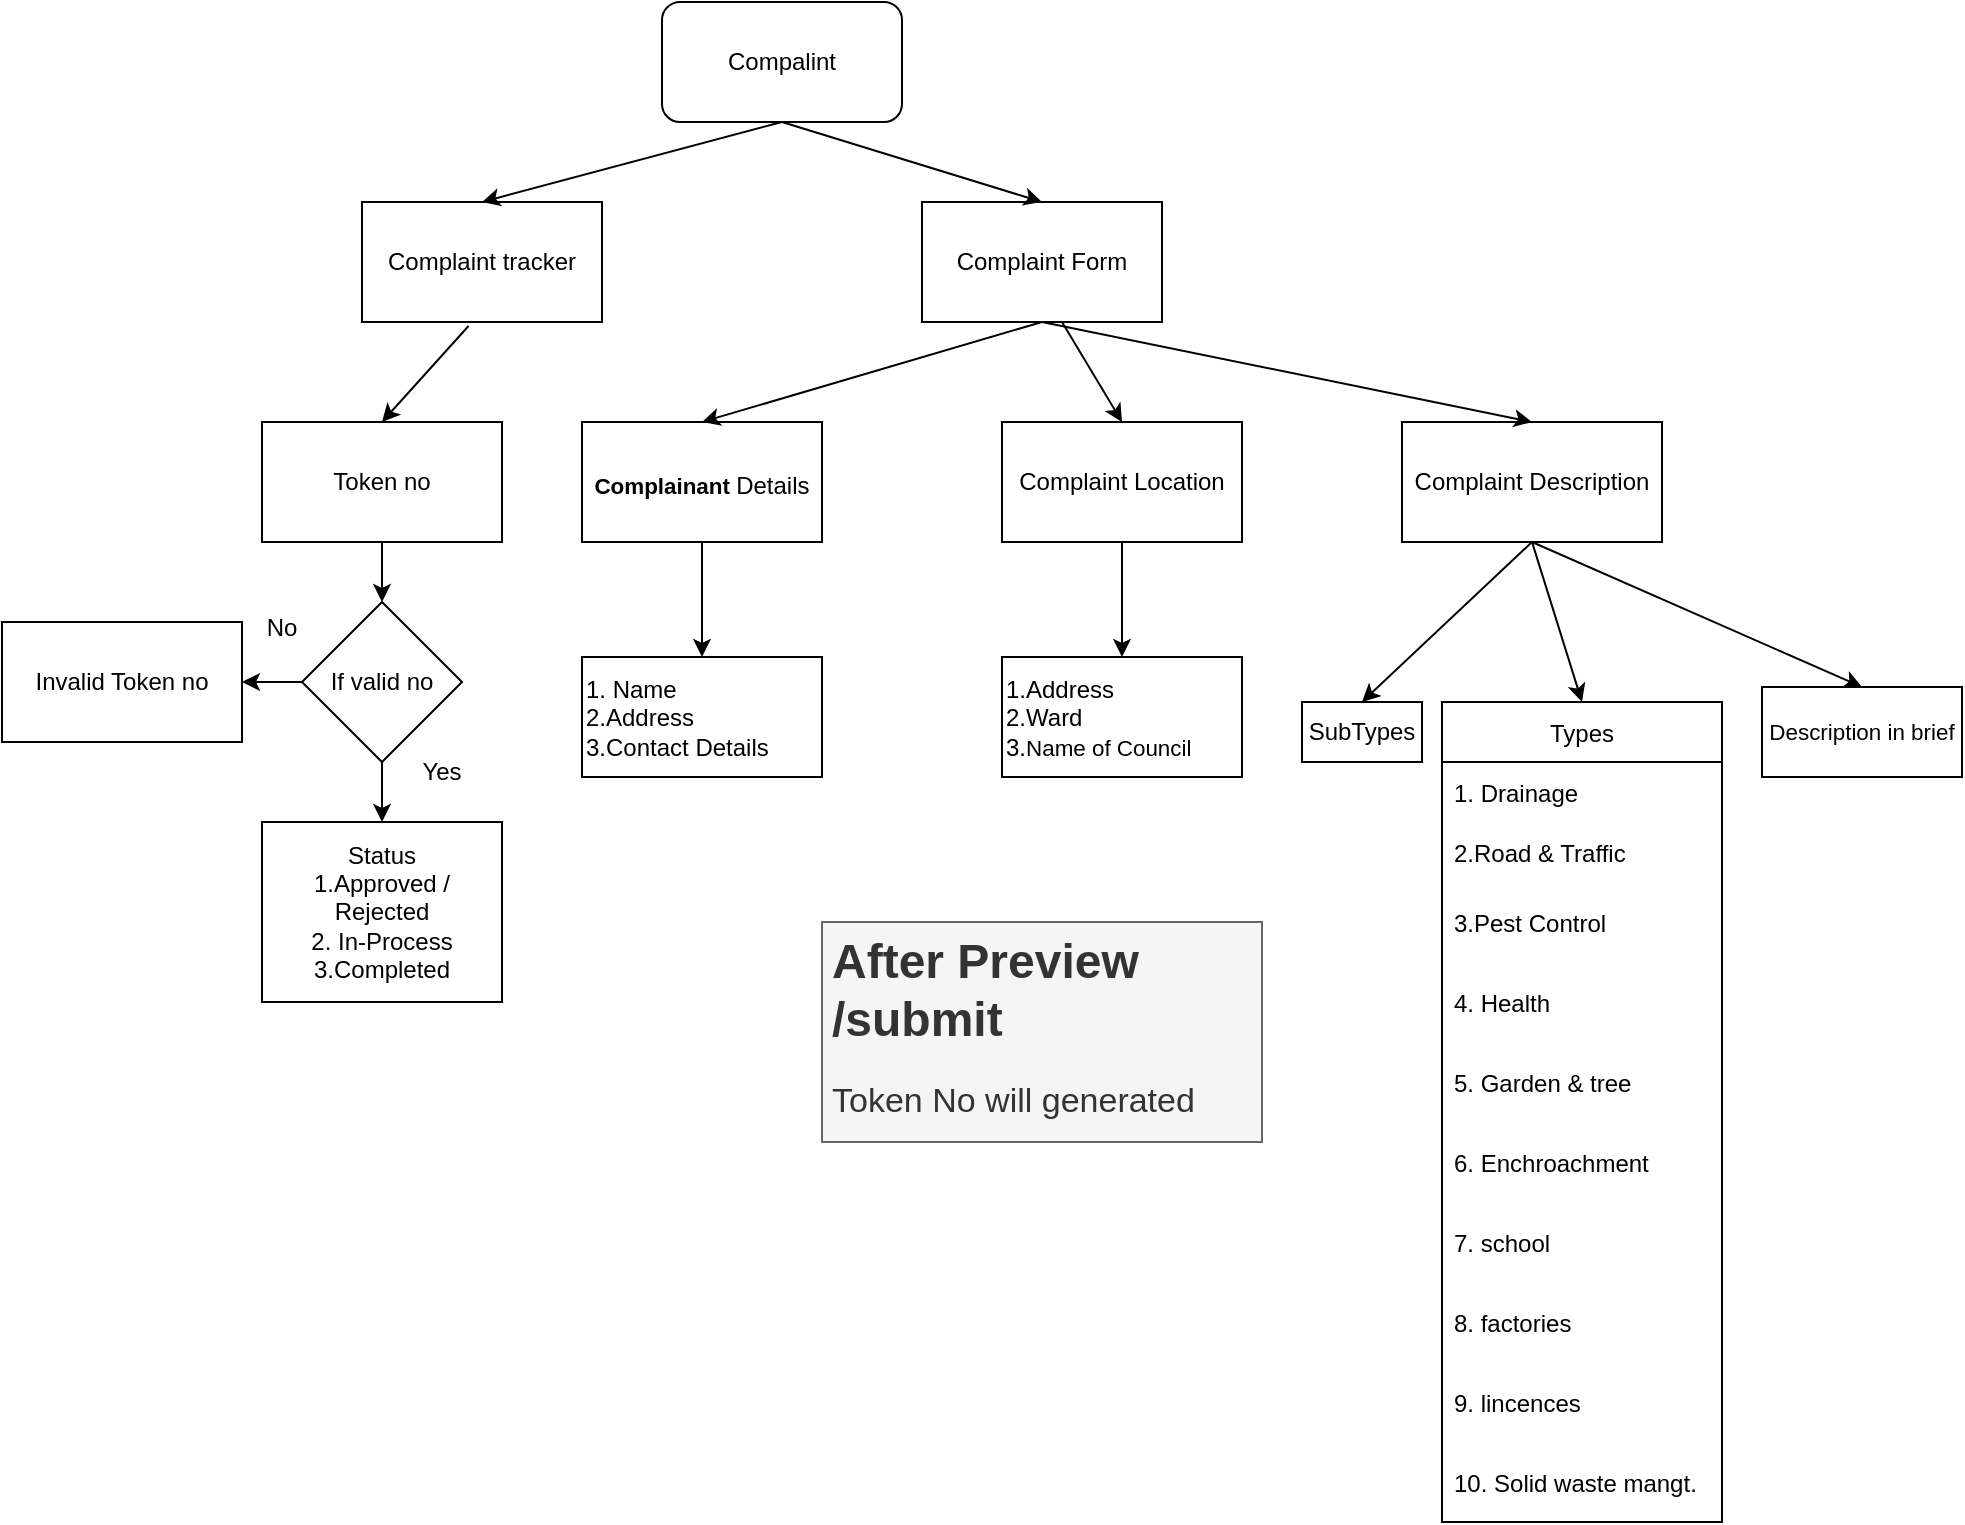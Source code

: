 <mxfile version="16.2.4" type="device"><diagram id="OJJQ9zHdg6bROPJh1Y3Q" name="Page-1"><mxGraphModel dx="2153" dy="727" grid="1" gridSize="10" guides="1" tooltips="1" connect="1" arrows="1" fold="1" page="1" pageScale="1" pageWidth="850" pageHeight="1100" math="0" shadow="0"><root><mxCell id="0"/><mxCell id="1" parent="0"/><mxCell id="NxOnGM3r91kzKehI25Fd-3" value="Compalint" style="rounded=1;whiteSpace=wrap;html=1;" parent="1" vertex="1"><mxGeometry x="280" y="20" width="120" height="60" as="geometry"/></mxCell><mxCell id="C28DSRKv_pf1VqqZ8Syv-1" value="Complaint Form" style="rounded=0;whiteSpace=wrap;html=1;" vertex="1" parent="1"><mxGeometry x="410" y="120" width="120" height="60" as="geometry"/></mxCell><mxCell id="C28DSRKv_pf1VqqZ8Syv-2" value="" style="endArrow=classic;html=1;rounded=0;exitX=0.5;exitY=1;exitDx=0;exitDy=0;entryX=0.5;entryY=0;entryDx=0;entryDy=0;" edge="1" parent="1" source="NxOnGM3r91kzKehI25Fd-3" target="C28DSRKv_pf1VqqZ8Syv-1"><mxGeometry width="50" height="50" relative="1" as="geometry"><mxPoint x="380" y="250" as="sourcePoint"/><mxPoint x="430" y="200" as="targetPoint"/></mxGeometry></mxCell><mxCell id="C28DSRKv_pf1VqqZ8Syv-3" value="Complaint Description" style="rounded=0;whiteSpace=wrap;html=1;" vertex="1" parent="1"><mxGeometry x="650" y="230" width="130" height="60" as="geometry"/></mxCell><mxCell id="C28DSRKv_pf1VqqZ8Syv-46" value="" style="edgeStyle=orthogonalEdgeStyle;rounded=0;orthogonalLoop=1;jettySize=auto;html=1;" edge="1" parent="1" source="C28DSRKv_pf1VqqZ8Syv-4" target="C28DSRKv_pf1VqqZ8Syv-45"><mxGeometry relative="1" as="geometry"/></mxCell><mxCell id="C28DSRKv_pf1VqqZ8Syv-4" value="Complaint Location" style="rounded=0;whiteSpace=wrap;html=1;" vertex="1" parent="1"><mxGeometry x="450" y="230" width="120" height="60" as="geometry"/></mxCell><mxCell id="C28DSRKv_pf1VqqZ8Syv-48" value="" style="edgeStyle=orthogonalEdgeStyle;rounded=0;orthogonalLoop=1;jettySize=auto;html=1;" edge="1" parent="1" source="C28DSRKv_pf1VqqZ8Syv-5" target="C28DSRKv_pf1VqqZ8Syv-47"><mxGeometry relative="1" as="geometry"/></mxCell><mxCell id="C28DSRKv_pf1VqqZ8Syv-5" value="&lt;b style=&quot;font-family: &amp;#34;arial&amp;#34; , &amp;#34;helvetica&amp;#34; , sans-serif ; font-size: 16px ; background-color: rgb(255 , 255 , 255)&quot;&gt;&lt;b&gt;&lt;b&gt;&lt;span class=&quot;txt&quot; style=&quot;font-weight: normal ; font-size: 0.7em ; font-family: &amp;#34;arial&amp;#34; , &amp;#34;helvetica&amp;#34; , sans-serif , &amp;#34;times new roman&amp;#34;&quot;&gt;&lt;b&gt;Complainant&amp;nbsp;&lt;/b&gt;&lt;/span&gt;&lt;/b&gt;&lt;/b&gt;&lt;/b&gt;Details" style="rounded=0;whiteSpace=wrap;html=1;" vertex="1" parent="1"><mxGeometry x="240" y="230" width="120" height="60" as="geometry"/></mxCell><mxCell id="C28DSRKv_pf1VqqZ8Syv-6" value="" style="endArrow=classic;html=1;rounded=0;exitX=0.5;exitY=1;exitDx=0;exitDy=0;entryX=0.5;entryY=0;entryDx=0;entryDy=0;" edge="1" parent="1" source="C28DSRKv_pf1VqqZ8Syv-1" target="C28DSRKv_pf1VqqZ8Syv-5"><mxGeometry width="50" height="50" relative="1" as="geometry"><mxPoint x="380" y="240" as="sourcePoint"/><mxPoint x="430" y="190" as="targetPoint"/></mxGeometry></mxCell><mxCell id="C28DSRKv_pf1VqqZ8Syv-7" value="" style="endArrow=classic;html=1;rounded=0;exitX=0.5;exitY=1;exitDx=0;exitDy=0;entryX=0.5;entryY=0;entryDx=0;entryDy=0;" edge="1" parent="1" source="C28DSRKv_pf1VqqZ8Syv-1" target="C28DSRKv_pf1VqqZ8Syv-3"><mxGeometry width="50" height="50" relative="1" as="geometry"><mxPoint x="670" y="160" as="sourcePoint"/><mxPoint x="500" y="210" as="targetPoint"/></mxGeometry></mxCell><mxCell id="C28DSRKv_pf1VqqZ8Syv-8" value="" style="endArrow=classic;html=1;rounded=0;entryX=0.5;entryY=0;entryDx=0;entryDy=0;" edge="1" parent="1" target="C28DSRKv_pf1VqqZ8Syv-4"><mxGeometry width="50" height="50" relative="1" as="geometry"><mxPoint x="480" y="180" as="sourcePoint"/><mxPoint x="430" y="190" as="targetPoint"/></mxGeometry></mxCell><mxCell id="C28DSRKv_pf1VqqZ8Syv-11" value="Types" style="swimlane;fontStyle=0;childLayout=stackLayout;horizontal=1;startSize=30;horizontalStack=0;resizeParent=1;resizeParentMax=0;resizeLast=0;collapsible=1;marginBottom=0;" vertex="1" parent="1"><mxGeometry x="670" y="370" width="140" height="410" as="geometry"><mxRectangle x="670" y="370" width="60" height="30" as="alternateBounds"/></mxGeometry></mxCell><mxCell id="C28DSRKv_pf1VqqZ8Syv-12" value="1. Drainage" style="text;strokeColor=none;fillColor=none;align=left;verticalAlign=middle;spacingLeft=4;spacingRight=4;overflow=hidden;points=[[0,0.5],[1,0.5]];portConstraint=eastwest;rotatable=0;" vertex="1" parent="C28DSRKv_pf1VqqZ8Syv-11"><mxGeometry y="30" width="140" height="30" as="geometry"/></mxCell><mxCell id="C28DSRKv_pf1VqqZ8Syv-13" value="2.Road &amp; Traffic" style="text;strokeColor=none;fillColor=none;align=left;verticalAlign=middle;spacingLeft=4;spacingRight=4;overflow=hidden;points=[[0,0.5],[1,0.5]];portConstraint=eastwest;rotatable=0;" vertex="1" parent="C28DSRKv_pf1VqqZ8Syv-11"><mxGeometry y="60" width="140" height="30" as="geometry"/></mxCell><mxCell id="C28DSRKv_pf1VqqZ8Syv-16" value="3.Pest Control" style="text;strokeColor=none;fillColor=none;align=left;verticalAlign=middle;spacingLeft=4;spacingRight=4;overflow=hidden;points=[[0,0.5],[1,0.5]];portConstraint=eastwest;rotatable=0;" vertex="1" parent="C28DSRKv_pf1VqqZ8Syv-11"><mxGeometry y="90" width="140" height="40" as="geometry"/></mxCell><mxCell id="C28DSRKv_pf1VqqZ8Syv-23" value="4. Health" style="text;strokeColor=none;fillColor=none;align=left;verticalAlign=middle;spacingLeft=4;spacingRight=4;overflow=hidden;points=[[0,0.5],[1,0.5]];portConstraint=eastwest;rotatable=0;" vertex="1" parent="C28DSRKv_pf1VqqZ8Syv-11"><mxGeometry y="130" width="140" height="40" as="geometry"/></mxCell><mxCell id="C28DSRKv_pf1VqqZ8Syv-22" value="5. Garden &amp; tree" style="text;strokeColor=none;fillColor=none;align=left;verticalAlign=middle;spacingLeft=4;spacingRight=4;overflow=hidden;points=[[0,0.5],[1,0.5]];portConstraint=eastwest;rotatable=0;" vertex="1" parent="C28DSRKv_pf1VqqZ8Syv-11"><mxGeometry y="170" width="140" height="40" as="geometry"/></mxCell><mxCell id="C28DSRKv_pf1VqqZ8Syv-21" value="6. Enchroachment" style="text;strokeColor=none;fillColor=none;align=left;verticalAlign=middle;spacingLeft=4;spacingRight=4;overflow=hidden;points=[[0,0.5],[1,0.5]];portConstraint=eastwest;rotatable=0;" vertex="1" parent="C28DSRKv_pf1VqqZ8Syv-11"><mxGeometry y="210" width="140" height="40" as="geometry"/></mxCell><mxCell id="C28DSRKv_pf1VqqZ8Syv-20" value="7. school" style="text;strokeColor=none;fillColor=none;align=left;verticalAlign=middle;spacingLeft=4;spacingRight=4;overflow=hidden;points=[[0,0.5],[1,0.5]];portConstraint=eastwest;rotatable=0;" vertex="1" parent="C28DSRKv_pf1VqqZ8Syv-11"><mxGeometry y="250" width="140" height="40" as="geometry"/></mxCell><mxCell id="C28DSRKv_pf1VqqZ8Syv-19" value="8. factories" style="text;strokeColor=none;fillColor=none;align=left;verticalAlign=middle;spacingLeft=4;spacingRight=4;overflow=hidden;points=[[0,0.5],[1,0.5]];portConstraint=eastwest;rotatable=0;" vertex="1" parent="C28DSRKv_pf1VqqZ8Syv-11"><mxGeometry y="290" width="140" height="40" as="geometry"/></mxCell><mxCell id="C28DSRKv_pf1VqqZ8Syv-18" value="9. lincences" style="text;strokeColor=none;fillColor=none;align=left;verticalAlign=middle;spacingLeft=4;spacingRight=4;overflow=hidden;points=[[0,0.5],[1,0.5]];portConstraint=eastwest;rotatable=0;" vertex="1" parent="C28DSRKv_pf1VqqZ8Syv-11"><mxGeometry y="330" width="140" height="40" as="geometry"/></mxCell><mxCell id="C28DSRKv_pf1VqqZ8Syv-14" value="10. Solid waste mangt." style="text;strokeColor=none;fillColor=none;align=left;verticalAlign=middle;spacingLeft=4;spacingRight=4;overflow=hidden;points=[[0,0.5],[1,0.5]];portConstraint=eastwest;rotatable=0;" vertex="1" parent="C28DSRKv_pf1VqqZ8Syv-11"><mxGeometry y="370" width="140" height="40" as="geometry"/></mxCell><mxCell id="C28DSRKv_pf1VqqZ8Syv-41" value="&lt;span style=&quot;font-family: &amp;#34;arial&amp;#34; , &amp;#34;helvetica&amp;#34; , sans-serif ; font-size: 11.2px ; background-color: rgb(255 , 255 , 255)&quot;&gt;Description in brief&lt;/span&gt;" style="whiteSpace=wrap;html=1;fontStyle=0;startSize=30;" vertex="1" parent="1"><mxGeometry x="830" y="362.5" width="100" height="45" as="geometry"/></mxCell><mxCell id="C28DSRKv_pf1VqqZ8Syv-43" value="" style="endArrow=classic;html=1;rounded=0;exitX=0.5;exitY=1;exitDx=0;exitDy=0;entryX=0.5;entryY=0;entryDx=0;entryDy=0;" edge="1" parent="1" source="C28DSRKv_pf1VqqZ8Syv-3" target="C28DSRKv_pf1VqqZ8Syv-11"><mxGeometry width="50" height="50" relative="1" as="geometry"><mxPoint x="630" y="440" as="sourcePoint"/><mxPoint x="680" y="390" as="targetPoint"/></mxGeometry></mxCell><mxCell id="C28DSRKv_pf1VqqZ8Syv-44" value="" style="endArrow=classic;html=1;rounded=0;exitX=0.5;exitY=1;exitDx=0;exitDy=0;entryX=0.5;entryY=0;entryDx=0;entryDy=0;" edge="1" parent="1" source="C28DSRKv_pf1VqqZ8Syv-3" target="C28DSRKv_pf1VqqZ8Syv-41"><mxGeometry width="50" height="50" relative="1" as="geometry"><mxPoint x="725" y="300" as="sourcePoint"/><mxPoint x="690" y="380" as="targetPoint"/></mxGeometry></mxCell><mxCell id="C28DSRKv_pf1VqqZ8Syv-45" value="1.Address&lt;br&gt;2.Ward&lt;br&gt;3.&lt;span style=&quot;font-family: &amp;#34;arial&amp;#34; , &amp;#34;helvetica&amp;#34; , sans-serif ; font-size: 11.2px ; background-color: rgb(255 , 255 , 255)&quot;&gt;Name of Council&lt;/span&gt;&lt;br&gt;" style="whiteSpace=wrap;html=1;rounded=0;align=left;" vertex="1" parent="1"><mxGeometry x="450" y="347.5" width="120" height="60" as="geometry"/></mxCell><mxCell id="C28DSRKv_pf1VqqZ8Syv-47" value="1. Name&lt;br&gt;2.Address&lt;br&gt;3.Contact Details" style="whiteSpace=wrap;html=1;rounded=0;align=left;" vertex="1" parent="1"><mxGeometry x="240" y="347.5" width="120" height="60" as="geometry"/></mxCell><mxCell id="C28DSRKv_pf1VqqZ8Syv-51" value="Complaint tracker" style="rounded=0;whiteSpace=wrap;html=1;" vertex="1" parent="1"><mxGeometry x="130" y="120" width="120" height="60" as="geometry"/></mxCell><mxCell id="C28DSRKv_pf1VqqZ8Syv-52" value="" style="endArrow=classic;html=1;rounded=0;exitX=0.5;exitY=1;exitDx=0;exitDy=0;entryX=0.5;entryY=0;entryDx=0;entryDy=0;" edge="1" parent="1" source="NxOnGM3r91kzKehI25Fd-3" target="C28DSRKv_pf1VqqZ8Syv-51"><mxGeometry width="50" height="50" relative="1" as="geometry"><mxPoint x="210" y="110" as="sourcePoint"/><mxPoint x="260" y="60" as="targetPoint"/></mxGeometry></mxCell><mxCell id="C28DSRKv_pf1VqqZ8Syv-55" value="Token no" style="whiteSpace=wrap;html=1;rounded=0;" vertex="1" parent="1"><mxGeometry x="80" y="230" width="120" height="60" as="geometry"/></mxCell><mxCell id="C28DSRKv_pf1VqqZ8Syv-57" value="" style="endArrow=classic;html=1;rounded=0;exitX=0.444;exitY=1.033;exitDx=0;exitDy=0;exitPerimeter=0;entryX=0.5;entryY=0;entryDx=0;entryDy=0;" edge="1" parent="1" source="C28DSRKv_pf1VqqZ8Syv-51" target="C28DSRKv_pf1VqqZ8Syv-55"><mxGeometry width="50" height="50" relative="1" as="geometry"><mxPoint x="210" y="310" as="sourcePoint"/><mxPoint x="260" y="260" as="targetPoint"/></mxGeometry></mxCell><mxCell id="C28DSRKv_pf1VqqZ8Syv-61" value="" style="edgeStyle=orthogonalEdgeStyle;rounded=0;orthogonalLoop=1;jettySize=auto;html=1;" edge="1" parent="1" source="C28DSRKv_pf1VqqZ8Syv-58" target="C28DSRKv_pf1VqqZ8Syv-60"><mxGeometry relative="1" as="geometry"/></mxCell><mxCell id="C28DSRKv_pf1VqqZ8Syv-63" value="" style="edgeStyle=orthogonalEdgeStyle;rounded=0;orthogonalLoop=1;jettySize=auto;html=1;" edge="1" parent="1" source="C28DSRKv_pf1VqqZ8Syv-58" target="C28DSRKv_pf1VqqZ8Syv-62"><mxGeometry relative="1" as="geometry"/></mxCell><mxCell id="C28DSRKv_pf1VqqZ8Syv-58" value="If valid no" style="rhombus;whiteSpace=wrap;html=1;" vertex="1" parent="1"><mxGeometry x="100" y="320" width="80" height="80" as="geometry"/></mxCell><mxCell id="C28DSRKv_pf1VqqZ8Syv-59" value="" style="endArrow=classic;html=1;rounded=0;exitX=0.5;exitY=1;exitDx=0;exitDy=0;entryX=0.5;entryY=0;entryDx=0;entryDy=0;" edge="1" parent="1" source="C28DSRKv_pf1VqqZ8Syv-55" target="C28DSRKv_pf1VqqZ8Syv-58"><mxGeometry width="50" height="50" relative="1" as="geometry"><mxPoint x="210" y="410" as="sourcePoint"/><mxPoint x="260" y="360" as="targetPoint"/></mxGeometry></mxCell><mxCell id="C28DSRKv_pf1VqqZ8Syv-60" value="Status&lt;br&gt;1.Approved / Rejected&lt;br&gt;2. In-Process&lt;br&gt;3.Completed" style="rounded=0;whiteSpace=wrap;html=1;" vertex="1" parent="1"><mxGeometry x="80" y="430" width="120" height="90" as="geometry"/></mxCell><mxCell id="C28DSRKv_pf1VqqZ8Syv-62" value="Invalid Token no" style="whiteSpace=wrap;html=1;" vertex="1" parent="1"><mxGeometry x="-50" y="330" width="120" height="60" as="geometry"/></mxCell><mxCell id="C28DSRKv_pf1VqqZ8Syv-64" value="Yes" style="text;html=1;strokeColor=none;fillColor=none;align=center;verticalAlign=middle;whiteSpace=wrap;rounded=0;" vertex="1" parent="1"><mxGeometry x="140" y="390" width="60" height="30" as="geometry"/></mxCell><mxCell id="C28DSRKv_pf1VqqZ8Syv-65" value="No" style="text;html=1;strokeColor=none;fillColor=none;align=center;verticalAlign=middle;whiteSpace=wrap;rounded=0;" vertex="1" parent="1"><mxGeometry x="60" y="317.5" width="60" height="30" as="geometry"/></mxCell><mxCell id="C28DSRKv_pf1VqqZ8Syv-68" value="SubTypes" style="rounded=0;whiteSpace=wrap;html=1;" vertex="1" parent="1"><mxGeometry x="600" y="370" width="60" height="30" as="geometry"/></mxCell><mxCell id="C28DSRKv_pf1VqqZ8Syv-69" value="" style="endArrow=classic;html=1;rounded=0;entryX=0.5;entryY=0;entryDx=0;entryDy=0;exitX=0.5;exitY=1;exitDx=0;exitDy=0;" edge="1" parent="1" source="C28DSRKv_pf1VqqZ8Syv-3" target="C28DSRKv_pf1VqqZ8Syv-68"><mxGeometry width="50" height="50" relative="1" as="geometry"><mxPoint x="720" y="290" as="sourcePoint"/><mxPoint x="710" y="380" as="targetPoint"/></mxGeometry></mxCell><mxCell id="C28DSRKv_pf1VqqZ8Syv-70" value="&lt;h1&gt;After Preview /submit&lt;/h1&gt;&lt;div style=&quot;font-size: 17px&quot;&gt;Token No will generated&amp;nbsp;&lt;/div&gt;" style="text;html=1;strokeColor=#666666;fillColor=#f5f5f5;spacing=5;spacingTop=-20;whiteSpace=wrap;overflow=hidden;rounded=0;fontColor=#333333;" vertex="1" parent="1"><mxGeometry x="360" y="480" width="220" height="110" as="geometry"/></mxCell></root></mxGraphModel></diagram></mxfile>